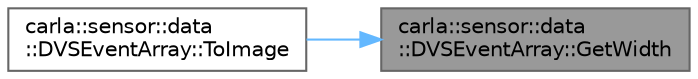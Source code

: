 digraph "carla::sensor::data::DVSEventArray::GetWidth"
{
 // INTERACTIVE_SVG=YES
 // LATEX_PDF_SIZE
  bgcolor="transparent";
  edge [fontname=Helvetica,fontsize=10,labelfontname=Helvetica,labelfontsize=10];
  node [fontname=Helvetica,fontsize=10,shape=box,height=0.2,width=0.4];
  rankdir="RL";
  Node1 [id="Node000001",label="carla::sensor::data\l::DVSEventArray::GetWidth",height=0.2,width=0.4,color="gray40", fillcolor="grey60", style="filled", fontcolor="black",tooltip="Get image width in pixels."];
  Node1 -> Node2 [id="edge1_Node000001_Node000002",dir="back",color="steelblue1",style="solid",tooltip=" "];
  Node2 [id="Node000002",label="carla::sensor::data\l::DVSEventArray::ToImage",height=0.2,width=0.4,color="grey40", fillcolor="white", style="filled",URL="$df/dc1/classcarla_1_1sensor_1_1data_1_1DVSEventArray.html#a755a03728a988b970a300d70d43d06d6",tooltip="Get an event \"frame\" image for visualization"];
}
